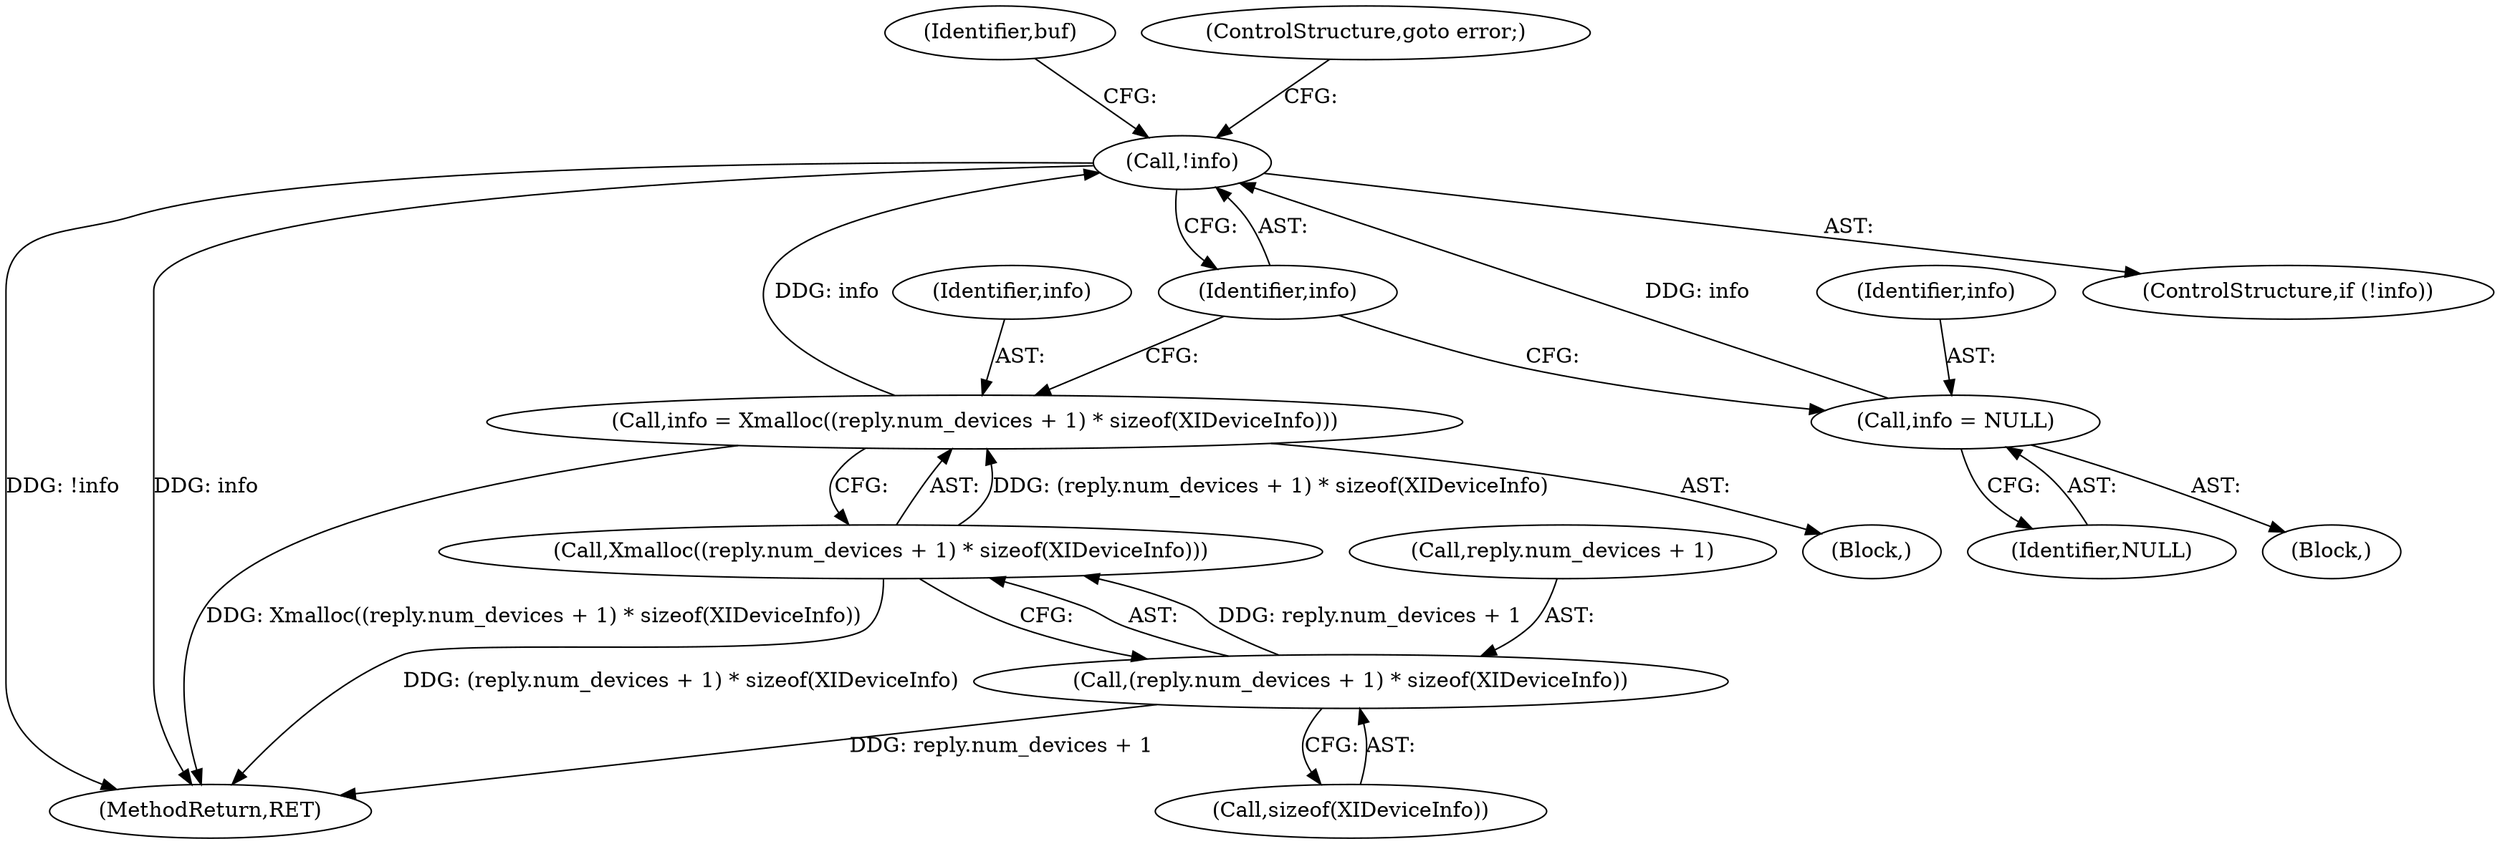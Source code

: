 digraph "0_libXi_19a9cd607de73947fcfb104682f203ffe4e1f4e5_2@pointer" {
"1000209" [label="(Call,!info)"];
"1000188" [label="(Call,info = Xmalloc((reply.num_devices + 1) * sizeof(XIDeviceInfo)))"];
"1000190" [label="(Call,Xmalloc((reply.num_devices + 1) * sizeof(XIDeviceInfo)))"];
"1000191" [label="(Call,(reply.num_devices + 1) * sizeof(XIDeviceInfo))"];
"1000205" [label="(Call,info = NULL)"];
"1000209" [label="(Call,!info)"];
"1000205" [label="(Call,info = NULL)"];
"1000411" [label="(MethodReturn,RET)"];
"1000190" [label="(Call,Xmalloc((reply.num_devices + 1) * sizeof(XIDeviceInfo)))"];
"1000189" [label="(Identifier,info)"];
"1000213" [label="(Identifier,buf)"];
"1000192" [label="(Call,reply.num_devices + 1)"];
"1000208" [label="(ControlStructure,if (!info))"];
"1000188" [label="(Call,info = Xmalloc((reply.num_devices + 1) * sizeof(XIDeviceInfo)))"];
"1000191" [label="(Call,(reply.num_devices + 1) * sizeof(XIDeviceInfo))"];
"1000181" [label="(Block,)"];
"1000206" [label="(Identifier,info)"];
"1000211" [label="(ControlStructure,goto error;)"];
"1000207" [label="(Identifier,NULL)"];
"1000200" [label="(Block,)"];
"1000197" [label="(Call,sizeof(XIDeviceInfo))"];
"1000210" [label="(Identifier,info)"];
"1000209" -> "1000208"  [label="AST: "];
"1000209" -> "1000210"  [label="CFG: "];
"1000210" -> "1000209"  [label="AST: "];
"1000211" -> "1000209"  [label="CFG: "];
"1000213" -> "1000209"  [label="CFG: "];
"1000209" -> "1000411"  [label="DDG: !info"];
"1000209" -> "1000411"  [label="DDG: info"];
"1000188" -> "1000209"  [label="DDG: info"];
"1000205" -> "1000209"  [label="DDG: info"];
"1000188" -> "1000181"  [label="AST: "];
"1000188" -> "1000190"  [label="CFG: "];
"1000189" -> "1000188"  [label="AST: "];
"1000190" -> "1000188"  [label="AST: "];
"1000210" -> "1000188"  [label="CFG: "];
"1000188" -> "1000411"  [label="DDG: Xmalloc((reply.num_devices + 1) * sizeof(XIDeviceInfo))"];
"1000190" -> "1000188"  [label="DDG: (reply.num_devices + 1) * sizeof(XIDeviceInfo)"];
"1000190" -> "1000191"  [label="CFG: "];
"1000191" -> "1000190"  [label="AST: "];
"1000190" -> "1000411"  [label="DDG: (reply.num_devices + 1) * sizeof(XIDeviceInfo)"];
"1000191" -> "1000190"  [label="DDG: reply.num_devices + 1"];
"1000191" -> "1000197"  [label="CFG: "];
"1000192" -> "1000191"  [label="AST: "];
"1000197" -> "1000191"  [label="AST: "];
"1000191" -> "1000411"  [label="DDG: reply.num_devices + 1"];
"1000205" -> "1000200"  [label="AST: "];
"1000205" -> "1000207"  [label="CFG: "];
"1000206" -> "1000205"  [label="AST: "];
"1000207" -> "1000205"  [label="AST: "];
"1000210" -> "1000205"  [label="CFG: "];
}
